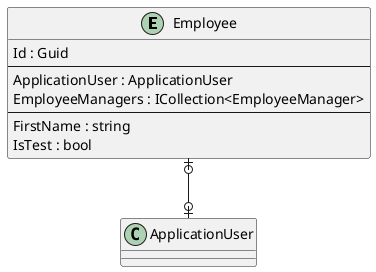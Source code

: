 @startuml

entity Employee {
    Id : Guid
    --
    ApplicationUser : ApplicationUser
    EmployeeManagers : ICollection<EmployeeManager>
    ' EmployeeKeyCodePlaceholder
    --
    FirstName : string
    IsTest : bool
    ' EmployeePropertyCodePlaceholder
}

' EntityCodePlaceholder

Employee |o--o| ApplicationUser
' RelationshipCodePlaceholder

@enduml
